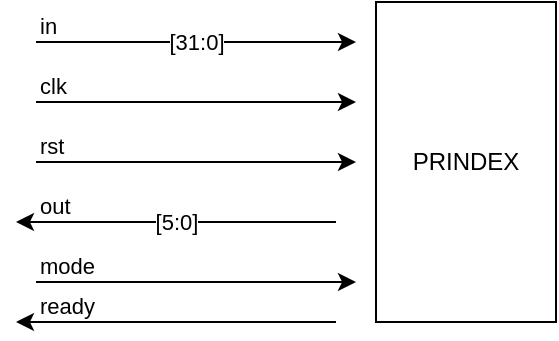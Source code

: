<mxfile version="27.1.6">
  <diagram name="第 1 页" id="gXpvKShPX7hXgDg7WHuS">
    <mxGraphModel dx="485" dy="292" grid="1" gridSize="10" guides="1" tooltips="1" connect="1" arrows="1" fold="1" page="1" pageScale="1" pageWidth="827" pageHeight="1169" math="0" shadow="0">
      <root>
        <mxCell id="0" />
        <mxCell id="1" parent="0" />
        <mxCell id="lDcD1coVEzdXew1Spw6P-1" value="PRINDEX" style="rounded=0;whiteSpace=wrap;html=1;" vertex="1" parent="1">
          <mxGeometry x="230" y="160" width="90" height="160" as="geometry" />
        </mxCell>
        <mxCell id="lDcD1coVEzdXew1Spw6P-3" value="" style="endArrow=classic;html=1;rounded=0;" edge="1" parent="1">
          <mxGeometry relative="1" as="geometry">
            <mxPoint x="60" y="180" as="sourcePoint" />
            <mxPoint x="220" y="180" as="targetPoint" />
          </mxGeometry>
        </mxCell>
        <mxCell id="lDcD1coVEzdXew1Spw6P-4" value="[31:0]" style="edgeLabel;resizable=0;html=1;;align=center;verticalAlign=middle;" connectable="0" vertex="1" parent="lDcD1coVEzdXew1Spw6P-3">
          <mxGeometry relative="1" as="geometry" />
        </mxCell>
        <mxCell id="lDcD1coVEzdXew1Spw6P-5" value="in" style="edgeLabel;resizable=0;html=1;;align=left;verticalAlign=bottom;" connectable="0" vertex="1" parent="lDcD1coVEzdXew1Spw6P-3">
          <mxGeometry x="-1" relative="1" as="geometry" />
        </mxCell>
        <mxCell id="lDcD1coVEzdXew1Spw6P-7" value="" style="endArrow=classic;html=1;rounded=0;" edge="1" parent="1">
          <mxGeometry relative="1" as="geometry">
            <mxPoint x="60" y="210" as="sourcePoint" />
            <mxPoint x="220" y="210" as="targetPoint" />
          </mxGeometry>
        </mxCell>
        <mxCell id="lDcD1coVEzdXew1Spw6P-9" value="clk" style="edgeLabel;resizable=0;html=1;;align=left;verticalAlign=bottom;" connectable="0" vertex="1" parent="lDcD1coVEzdXew1Spw6P-7">
          <mxGeometry x="-1" relative="1" as="geometry" />
        </mxCell>
        <mxCell id="lDcD1coVEzdXew1Spw6P-10" value="" style="endArrow=classic;html=1;rounded=0;" edge="1" parent="1">
          <mxGeometry relative="1" as="geometry">
            <mxPoint x="60" y="240" as="sourcePoint" />
            <mxPoint x="220" y="240" as="targetPoint" />
          </mxGeometry>
        </mxCell>
        <mxCell id="lDcD1coVEzdXew1Spw6P-11" value="rst" style="edgeLabel;resizable=0;html=1;;align=left;verticalAlign=bottom;" connectable="0" vertex="1" parent="lDcD1coVEzdXew1Spw6P-10">
          <mxGeometry x="-1" relative="1" as="geometry" />
        </mxCell>
        <mxCell id="lDcD1coVEzdXew1Spw6P-12" value="" style="endArrow=classic;html=1;rounded=0;" edge="1" parent="1">
          <mxGeometry relative="1" as="geometry">
            <mxPoint x="210" y="270" as="sourcePoint" />
            <mxPoint x="50" y="270" as="targetPoint" />
          </mxGeometry>
        </mxCell>
        <mxCell id="lDcD1coVEzdXew1Spw6P-13" value="[5:0]" style="edgeLabel;resizable=0;html=1;;align=center;verticalAlign=middle;" connectable="0" vertex="1" parent="lDcD1coVEzdXew1Spw6P-12">
          <mxGeometry relative="1" as="geometry" />
        </mxCell>
        <mxCell id="lDcD1coVEzdXew1Spw6P-14" value="out" style="edgeLabel;resizable=0;html=1;;align=left;verticalAlign=bottom;" connectable="0" vertex="1" parent="lDcD1coVEzdXew1Spw6P-12">
          <mxGeometry x="-1" relative="1" as="geometry">
            <mxPoint x="-150" as="offset" />
          </mxGeometry>
        </mxCell>
        <mxCell id="lDcD1coVEzdXew1Spw6P-15" value="" style="endArrow=classic;html=1;rounded=0;" edge="1" parent="1">
          <mxGeometry relative="1" as="geometry">
            <mxPoint x="60" y="300" as="sourcePoint" />
            <mxPoint x="220" y="300" as="targetPoint" />
          </mxGeometry>
        </mxCell>
        <mxCell id="lDcD1coVEzdXew1Spw6P-17" value="mode" style="edgeLabel;resizable=0;html=1;;align=left;verticalAlign=bottom;" connectable="0" vertex="1" parent="lDcD1coVEzdXew1Spw6P-15">
          <mxGeometry x="-1" relative="1" as="geometry" />
        </mxCell>
        <mxCell id="lDcD1coVEzdXew1Spw6P-18" value="" style="endArrow=classic;html=1;rounded=0;" edge="1" parent="1">
          <mxGeometry relative="1" as="geometry">
            <mxPoint x="210" y="320" as="sourcePoint" />
            <mxPoint x="50" y="320" as="targetPoint" />
          </mxGeometry>
        </mxCell>
        <mxCell id="lDcD1coVEzdXew1Spw6P-20" value="ready" style="edgeLabel;resizable=0;html=1;;align=left;verticalAlign=bottom;" connectable="0" vertex="1" parent="lDcD1coVEzdXew1Spw6P-18">
          <mxGeometry x="-1" relative="1" as="geometry">
            <mxPoint x="-150" as="offset" />
          </mxGeometry>
        </mxCell>
      </root>
    </mxGraphModel>
  </diagram>
</mxfile>
